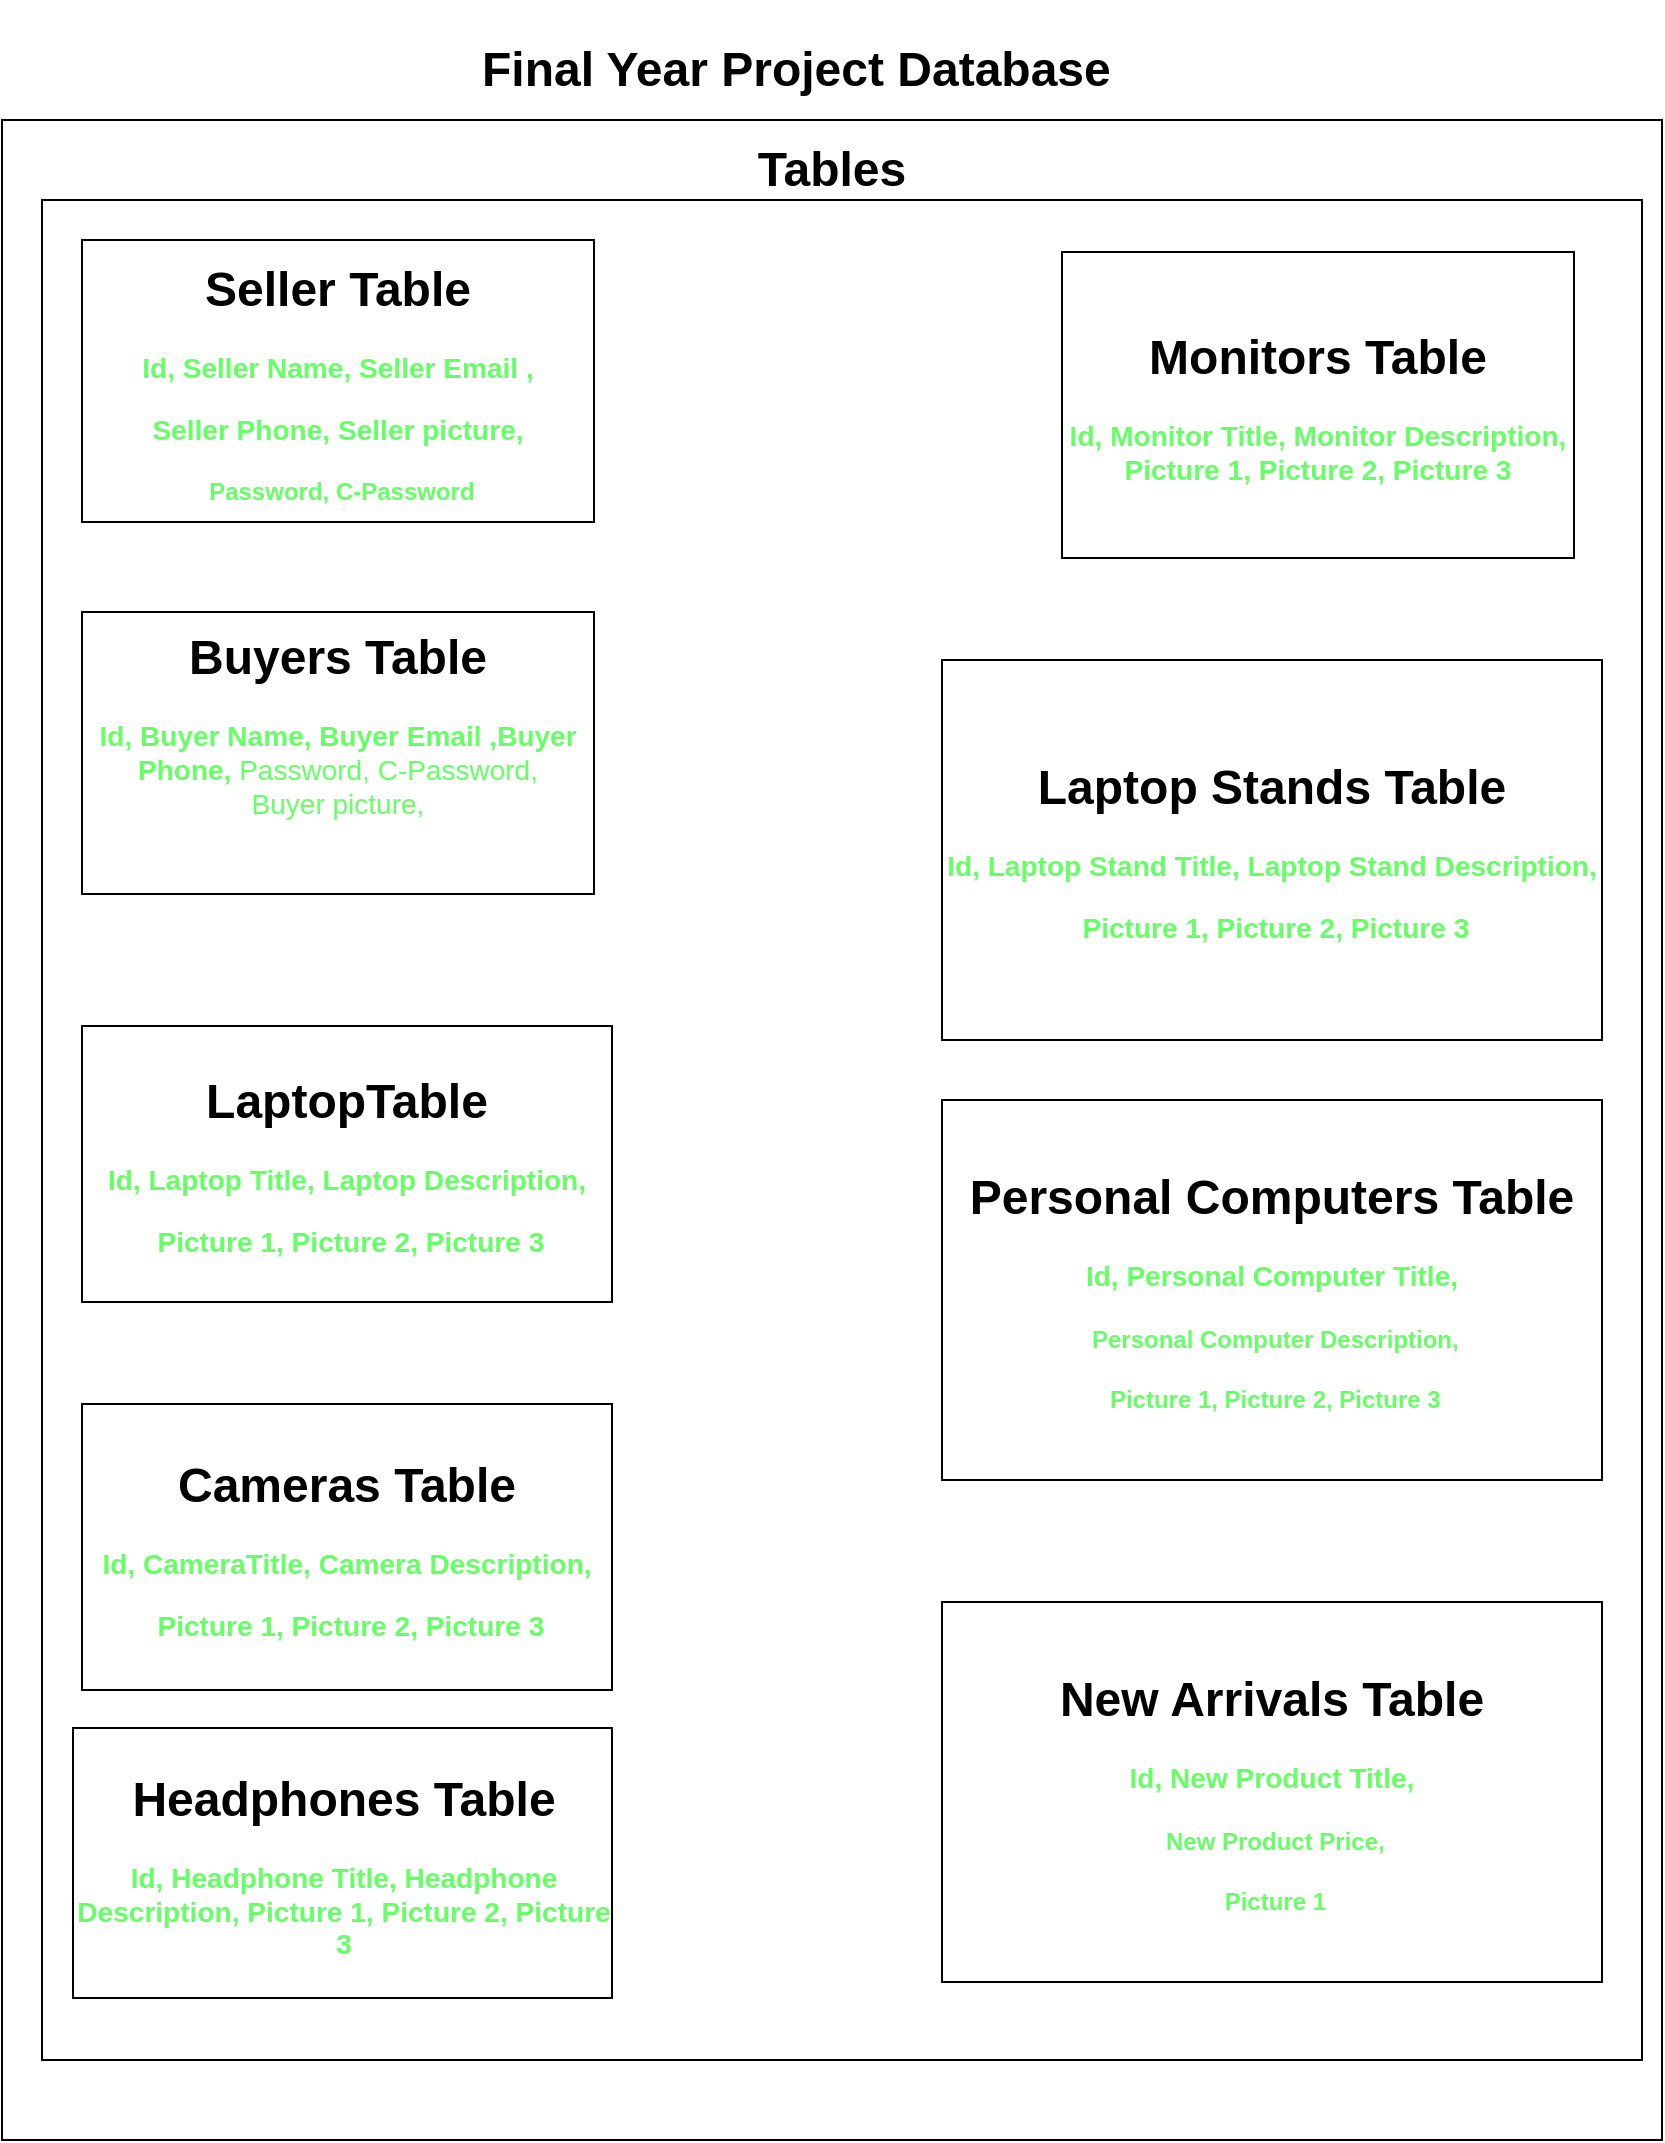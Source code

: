 <mxfile>
    <diagram id="4uY1Wkv4jOmvWr4ypLzb" name="Page-1">
        <mxGraphModel dx="1166" dy="877" grid="1" gridSize="9" guides="1" tooltips="1" connect="1" arrows="1" fold="1" page="1" pageScale="1" pageWidth="850" pageHeight="1100" math="0" shadow="0">
            <root>
                <mxCell id="0"/>
                <mxCell id="1" parent="0"/>
                <mxCell id="2" value="" style="whiteSpace=wrap;html=1;" parent="1" vertex="1">
                    <mxGeometry x="10" y="60" width="830" height="1010" as="geometry"/>
                </mxCell>
                <mxCell id="3" value="&lt;h1&gt;&lt;b&gt;Final Year Project Database&amp;nbsp;&lt;/b&gt;&lt;/h1&gt;" style="text;html=1;align=center;verticalAlign=middle;resizable=0;points=[];autosize=1;strokeColor=none;fillColor=none;" parent="1" vertex="1">
                    <mxGeometry x="240" width="340" height="70" as="geometry"/>
                </mxCell>
                <mxCell id="4" value="" style="whiteSpace=wrap;html=1;" parent="1" vertex="1">
                    <mxGeometry x="30" y="100" width="800" height="930" as="geometry"/>
                </mxCell>
                <mxCell id="5" value="&lt;h1&gt;&lt;b&gt;Tables&lt;/b&gt;&lt;/h1&gt;" style="text;strokeColor=none;align=center;fillColor=none;html=1;verticalAlign=middle;whiteSpace=wrap;rounded=0;" parent="1" vertex="1">
                    <mxGeometry x="395" y="70" width="60" height="30" as="geometry"/>
                </mxCell>
                <mxCell id="6" value="&lt;h1&gt;&lt;b&gt;Seller Table&lt;/b&gt;&lt;/h1&gt;&lt;h3&gt;&lt;font color=&quot;#66ff66&quot;&gt;&lt;b style=&quot;&quot;&gt;Id, Seller Name, Seller Email ,&lt;/b&gt;&lt;/font&gt;&lt;/h3&gt;&lt;h3&gt;&lt;font color=&quot;#66ff66&quot;&gt;&lt;b style=&quot;&quot;&gt;Seller Phone,&amp;nbsp;&lt;/b&gt;Seller picture,&lt;/font&gt;&lt;/h3&gt;&lt;h3&gt;&lt;font color=&quot;#66ff66&quot;&gt;&amp;nbsp;&lt;b style=&quot;background-color: initial; font-size: 12px;&quot;&gt;Password,&amp;nbsp;&lt;/b&gt;&lt;b style=&quot;background-color: initial; font-size: 12px;&quot;&gt;C-Password&lt;/b&gt;&lt;/font&gt;&lt;/h3&gt;" style="whiteSpace=wrap;html=1;" parent="1" vertex="1">
                    <mxGeometry x="50" y="120" width="256" height="141" as="geometry"/>
                </mxCell>
                <mxCell id="14" value="&lt;h1&gt;&lt;b&gt;LaptopTable&lt;/b&gt;&lt;/h1&gt;&lt;h3&gt;&lt;font color=&quot;#66ff66&quot;&gt;&lt;b style=&quot;&quot;&gt;Id, Laptop Title, Laptop Description,&lt;/b&gt;&lt;/font&gt;&lt;/h3&gt;&lt;h3&gt;&lt;font color=&quot;#66ff66&quot;&gt;&lt;b style=&quot;&quot;&gt;&amp;nbsp;Picture 1, Picture 2, Picture 3&lt;/b&gt;&lt;/font&gt;&lt;/h3&gt;" style="whiteSpace=wrap;html=1;" parent="1" vertex="1">
                    <mxGeometry x="50" y="513" width="265" height="138" as="geometry"/>
                </mxCell>
                <mxCell id="15" value="&lt;h1&gt;Cameras Table&lt;/h1&gt;&lt;h3&gt;&lt;font color=&quot;#66ff66&quot;&gt;&lt;b style=&quot;&quot;&gt;Id, CameraTitle, Camera Description,&lt;/b&gt;&lt;/font&gt;&lt;/h3&gt;&lt;h3&gt;&lt;font color=&quot;#66ff66&quot;&gt;&lt;b style=&quot;&quot;&gt;&amp;nbsp;Picture 1, Picture 2, Picture 3&lt;/b&gt;&lt;/font&gt;&lt;/h3&gt;" style="whiteSpace=wrap;html=1;" parent="1" vertex="1">
                    <mxGeometry x="50" y="702" width="265" height="143" as="geometry"/>
                </mxCell>
                <mxCell id="16" value="&lt;h1&gt;&lt;b&gt;Headphones Table&lt;/b&gt;&lt;/h1&gt;&lt;h3&gt;&lt;font color=&quot;#66ff66&quot;&gt;&lt;b style=&quot;&quot;&gt;Id, Headphone Title, Headphone Description, Picture 1, Picture 2, Picture 3&lt;/b&gt;&lt;/font&gt;&lt;/h3&gt;" style="whiteSpace=wrap;html=1;" parent="1" vertex="1">
                    <mxGeometry x="45.5" y="864" width="269.5" height="135" as="geometry"/>
                </mxCell>
                <mxCell id="17" value="&lt;h1&gt;&lt;b&gt;Monitors Table&lt;/b&gt;&lt;/h1&gt;&lt;h3&gt;&lt;font color=&quot;#66ff66&quot;&gt;&lt;b style=&quot;&quot;&gt;Id, Monitor Title, Monitor Description, Picture 1, Picture 2, Picture 3&lt;/b&gt;&lt;/font&gt;&lt;/h3&gt;" style="whiteSpace=wrap;html=1;" parent="1" vertex="1">
                    <mxGeometry x="540" y="126" width="256" height="153" as="geometry"/>
                </mxCell>
                <mxCell id="18" value="&lt;h1&gt;&lt;b&gt;Personal Computers Table&lt;/b&gt;&lt;/h1&gt;&lt;h3&gt;&lt;font color=&quot;#66ff66&quot;&gt;&lt;b style=&quot;&quot;&gt;Id, Personal Computer Title,&lt;/b&gt;&lt;/font&gt;&lt;/h3&gt;&lt;h3&gt;&lt;b style=&quot;background-color: initial; color: rgb(102, 255, 102); font-size: 12px;&quot;&gt;&amp;nbsp;Personal Computer Description,&lt;/b&gt;&lt;/h3&gt;&lt;h3&gt;&lt;b style=&quot;background-color: initial; color: rgb(102, 255, 102); font-size: 12px;&quot;&gt;&amp;nbsp;Picture 1, Picture 2, Picture 3&lt;/b&gt;&lt;/h3&gt;" style="whiteSpace=wrap;html=1;" parent="1" vertex="1">
                    <mxGeometry x="480" y="550" width="330" height="190" as="geometry"/>
                </mxCell>
                <mxCell id="19" value="&lt;h1&gt;Laptop Stands Table&lt;/h1&gt;&lt;h3&gt;&lt;font color=&quot;#66ff66&quot;&gt;&lt;b style=&quot;&quot;&gt;Id, Laptop Stand Title, Laptop Stand Description,&lt;/b&gt;&lt;/font&gt;&lt;/h3&gt;&lt;h3&gt;&lt;font color=&quot;#66ff66&quot;&gt;&lt;b style=&quot;&quot;&gt;&amp;nbsp;Picture 1, Picture 2, Picture 3&lt;/b&gt;&lt;/font&gt;&lt;/h3&gt;" style="whiteSpace=wrap;html=1;" parent="1" vertex="1">
                    <mxGeometry x="480" y="330" width="330" height="190" as="geometry"/>
                </mxCell>
                <mxCell id="20" value="&lt;h1&gt;&lt;b&gt;New Arrivals Table&lt;/b&gt;&lt;/h1&gt;&lt;h3&gt;&lt;font color=&quot;#66ff66&quot;&gt;&lt;b style=&quot;&quot;&gt;Id, New Product Title,&lt;/b&gt;&lt;/font&gt;&lt;/h3&gt;&lt;h3&gt;&lt;b style=&quot;background-color: initial; color: rgb(102, 255, 102); font-size: 12px;&quot;&gt;&amp;nbsp;New Product Price,&lt;/b&gt;&lt;/h3&gt;&lt;h3&gt;&lt;b style=&quot;background-color: initial; color: rgb(102, 255, 102); font-size: 12px;&quot;&gt;&amp;nbsp;Picture 1&lt;/b&gt;&lt;/h3&gt;" style="whiteSpace=wrap;html=1;" parent="1" vertex="1">
                    <mxGeometry x="480" y="801" width="330" height="190" as="geometry"/>
                </mxCell>
                <mxCell id="21" value="&lt;h1&gt;&lt;b&gt;Buyers Table&lt;/b&gt;&lt;/h1&gt;&lt;h3&gt;&lt;font color=&quot;#66ff66&quot;&gt;&lt;b style=&quot;&quot;&gt;Id, Buyer Name, Buyer Email ,&lt;/b&gt;&lt;/font&gt;&lt;font style=&quot;background-color: initial; font-size: 14px; font-weight: normal;&quot; color=&quot;#66ff66&quot;&gt;&lt;b&gt;Buyer Phone,&amp;nbsp;&lt;/b&gt;&lt;/font&gt;&lt;span style=&quot;background-color: initial; font-size: 14px; font-weight: normal; color: rgb(102, 255, 102);&quot;&gt;Password,&amp;nbsp;&lt;/span&gt;&lt;span style=&quot;background-color: initial; font-size: 14px; font-weight: normal; color: rgb(102, 255, 102);&quot;&gt;C-Password, Buyer&lt;/span&gt;&lt;span style=&quot;background-color: initial; font-size: 14px; font-weight: normal; color: rgb(102, 255, 102);&quot;&gt;&amp;nbsp;picture,&lt;/span&gt;&lt;/h3&gt;&lt;h3&gt;&lt;font color=&quot;#66ff66&quot;&gt;&amp;nbsp;&lt;/font&gt;&lt;/h3&gt;" style="whiteSpace=wrap;html=1;" vertex="1" parent="1">
                    <mxGeometry x="50" y="306" width="256" height="141" as="geometry"/>
                </mxCell>
            </root>
        </mxGraphModel>
    </diagram>
</mxfile>